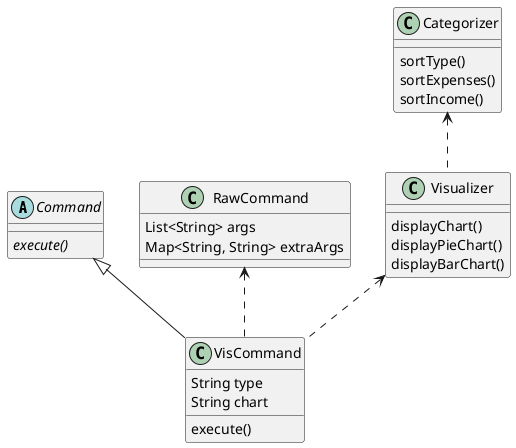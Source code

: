 @startuml
'https://plantuml.com/class-diagram

abstract class Command {
execute() {abstract}
}

class VisCommand {
String type
String chart
execute()
}

class RawCommand {
List<String> args
Map<String, String> extraArgs
}

class Categorizer {
sortType()
sortExpenses()
sortIncome()
}

class Visualizer {
displayChart()
displayPieChart()
displayBarChart()
}

Command <|-- VisCommand
RawCommand <.. VisCommand
Categorizer <.. Visualizer
Visualizer <.. VisCommand

@enduml